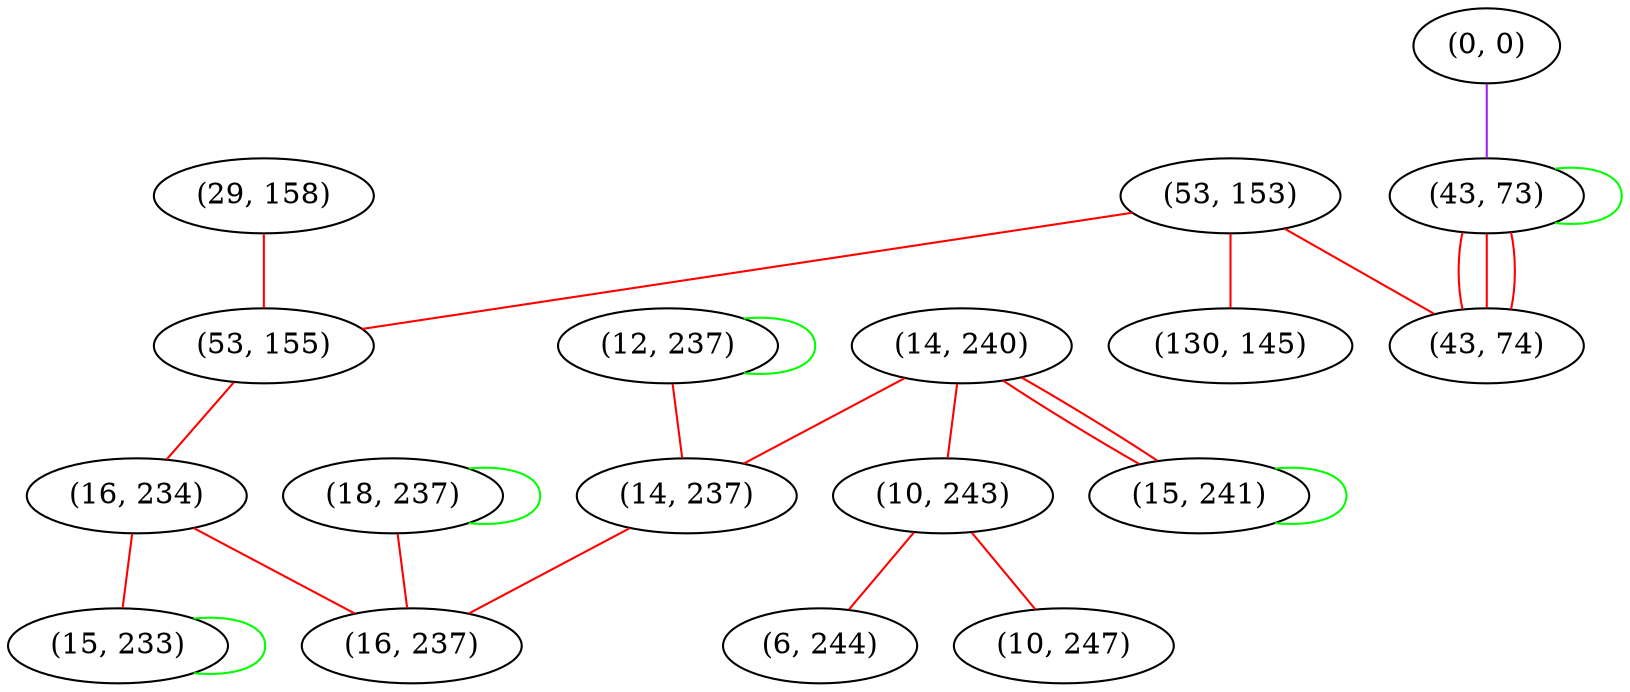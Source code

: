 graph "" {
"(29, 158)";
"(53, 153)";
"(18, 237)";
"(0, 0)";
"(14, 240)";
"(53, 155)";
"(12, 237)";
"(43, 73)";
"(10, 243)";
"(43, 74)";
"(14, 237)";
"(6, 244)";
"(16, 234)";
"(15, 233)";
"(10, 247)";
"(16, 237)";
"(130, 145)";
"(15, 241)";
"(29, 158)" -- "(53, 155)"  [color=red, key=0, weight=1];
"(53, 153)" -- "(43, 74)"  [color=red, key=0, weight=1];
"(53, 153)" -- "(130, 145)"  [color=red, key=0, weight=1];
"(53, 153)" -- "(53, 155)"  [color=red, key=0, weight=1];
"(18, 237)" -- "(18, 237)"  [color=green, key=0, weight=2];
"(18, 237)" -- "(16, 237)"  [color=red, key=0, weight=1];
"(0, 0)" -- "(43, 73)"  [color=purple, key=0, weight=4];
"(14, 240)" -- "(10, 243)"  [color=red, key=0, weight=1];
"(14, 240)" -- "(14, 237)"  [color=red, key=0, weight=1];
"(14, 240)" -- "(15, 241)"  [color=red, key=0, weight=1];
"(14, 240)" -- "(15, 241)"  [color=red, key=1, weight=1];
"(53, 155)" -- "(16, 234)"  [color=red, key=0, weight=1];
"(12, 237)" -- "(12, 237)"  [color=green, key=0, weight=2];
"(12, 237)" -- "(14, 237)"  [color=red, key=0, weight=1];
"(43, 73)" -- "(43, 74)"  [color=red, key=0, weight=1];
"(43, 73)" -- "(43, 74)"  [color=red, key=1, weight=1];
"(43, 73)" -- "(43, 74)"  [color=red, key=2, weight=1];
"(43, 73)" -- "(43, 73)"  [color=green, key=0, weight=2];
"(10, 243)" -- "(10, 247)"  [color=red, key=0, weight=1];
"(10, 243)" -- "(6, 244)"  [color=red, key=0, weight=1];
"(14, 237)" -- "(16, 237)"  [color=red, key=0, weight=1];
"(16, 234)" -- "(15, 233)"  [color=red, key=0, weight=1];
"(16, 234)" -- "(16, 237)"  [color=red, key=0, weight=1];
"(15, 233)" -- "(15, 233)"  [color=green, key=0, weight=2];
"(15, 241)" -- "(15, 241)"  [color=green, key=0, weight=2];
}
